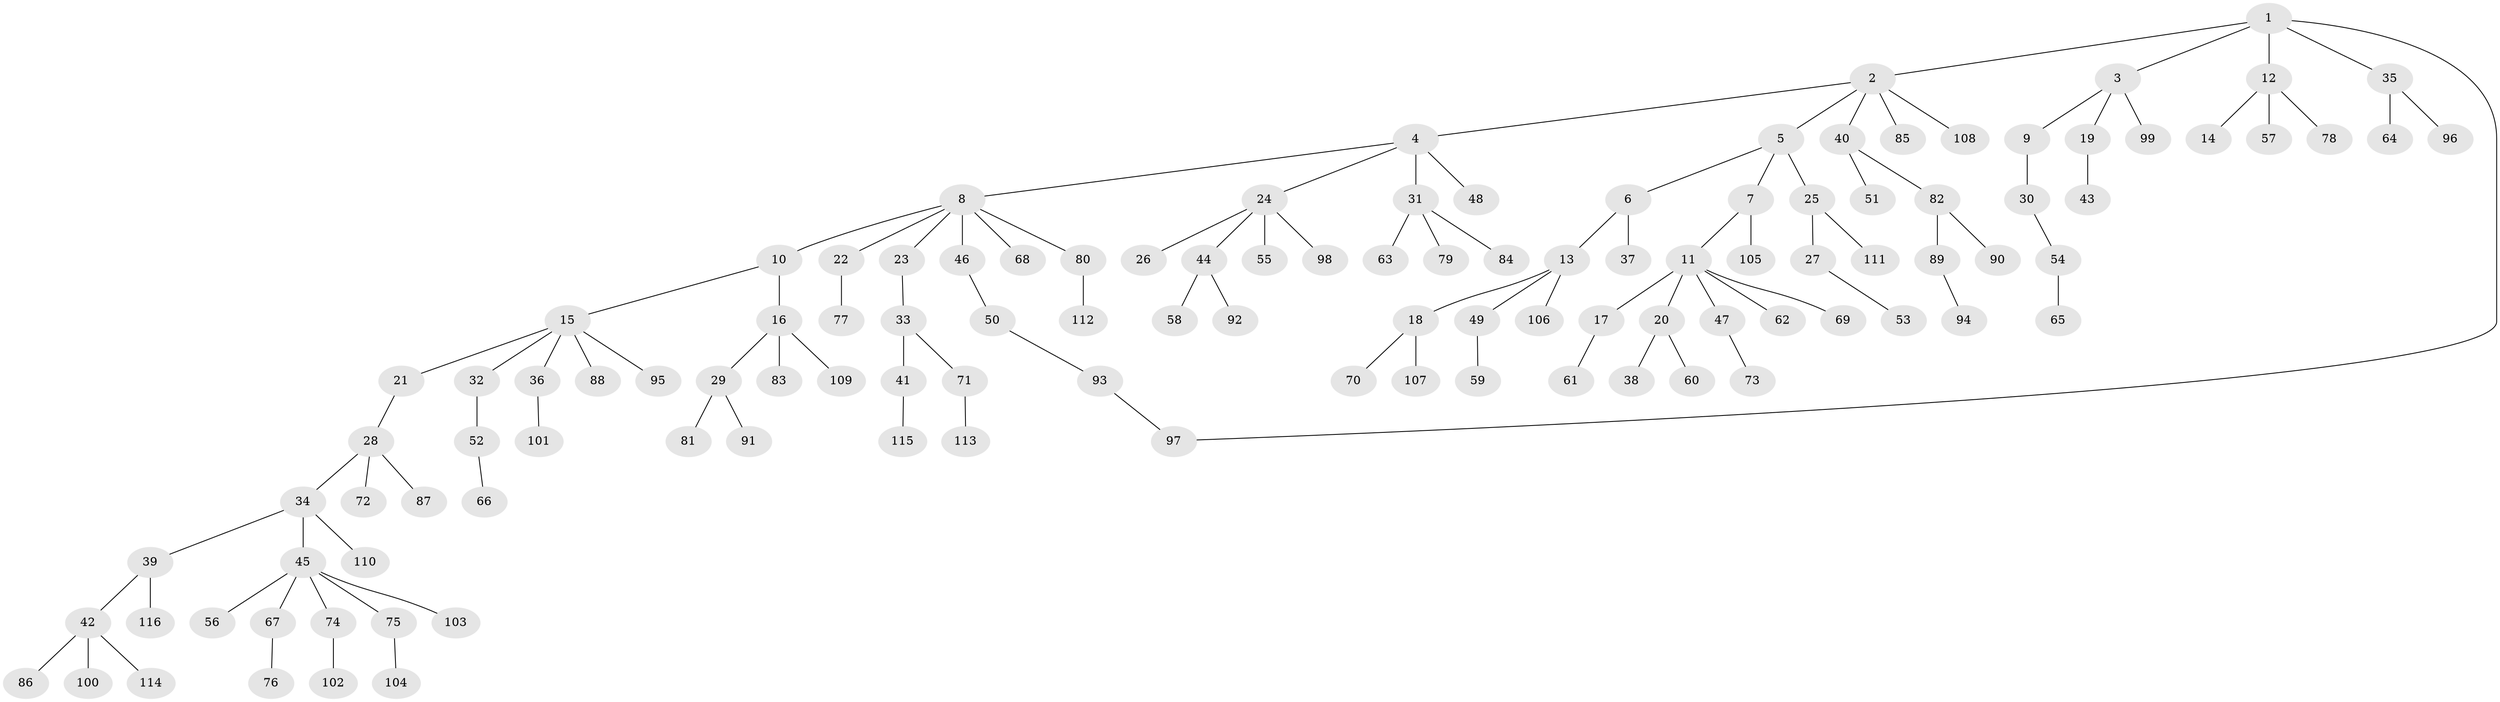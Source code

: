 // Generated by graph-tools (version 1.1) at 2025/40/03/09/25 04:40:57]
// undirected, 116 vertices, 116 edges
graph export_dot {
graph [start="1"]
  node [color=gray90,style=filled];
  1;
  2;
  3;
  4;
  5;
  6;
  7;
  8;
  9;
  10;
  11;
  12;
  13;
  14;
  15;
  16;
  17;
  18;
  19;
  20;
  21;
  22;
  23;
  24;
  25;
  26;
  27;
  28;
  29;
  30;
  31;
  32;
  33;
  34;
  35;
  36;
  37;
  38;
  39;
  40;
  41;
  42;
  43;
  44;
  45;
  46;
  47;
  48;
  49;
  50;
  51;
  52;
  53;
  54;
  55;
  56;
  57;
  58;
  59;
  60;
  61;
  62;
  63;
  64;
  65;
  66;
  67;
  68;
  69;
  70;
  71;
  72;
  73;
  74;
  75;
  76;
  77;
  78;
  79;
  80;
  81;
  82;
  83;
  84;
  85;
  86;
  87;
  88;
  89;
  90;
  91;
  92;
  93;
  94;
  95;
  96;
  97;
  98;
  99;
  100;
  101;
  102;
  103;
  104;
  105;
  106;
  107;
  108;
  109;
  110;
  111;
  112;
  113;
  114;
  115;
  116;
  1 -- 2;
  1 -- 3;
  1 -- 12;
  1 -- 35;
  1 -- 97;
  2 -- 4;
  2 -- 5;
  2 -- 40;
  2 -- 85;
  2 -- 108;
  3 -- 9;
  3 -- 19;
  3 -- 99;
  4 -- 8;
  4 -- 24;
  4 -- 31;
  4 -- 48;
  5 -- 6;
  5 -- 7;
  5 -- 25;
  6 -- 13;
  6 -- 37;
  7 -- 11;
  7 -- 105;
  8 -- 10;
  8 -- 22;
  8 -- 23;
  8 -- 46;
  8 -- 68;
  8 -- 80;
  9 -- 30;
  10 -- 15;
  10 -- 16;
  11 -- 17;
  11 -- 20;
  11 -- 47;
  11 -- 62;
  11 -- 69;
  12 -- 14;
  12 -- 57;
  12 -- 78;
  13 -- 18;
  13 -- 49;
  13 -- 106;
  15 -- 21;
  15 -- 32;
  15 -- 36;
  15 -- 88;
  15 -- 95;
  16 -- 29;
  16 -- 83;
  16 -- 109;
  17 -- 61;
  18 -- 70;
  18 -- 107;
  19 -- 43;
  20 -- 38;
  20 -- 60;
  21 -- 28;
  22 -- 77;
  23 -- 33;
  24 -- 26;
  24 -- 44;
  24 -- 55;
  24 -- 98;
  25 -- 27;
  25 -- 111;
  27 -- 53;
  28 -- 34;
  28 -- 72;
  28 -- 87;
  29 -- 81;
  29 -- 91;
  30 -- 54;
  31 -- 63;
  31 -- 79;
  31 -- 84;
  32 -- 52;
  33 -- 41;
  33 -- 71;
  34 -- 39;
  34 -- 45;
  34 -- 110;
  35 -- 64;
  35 -- 96;
  36 -- 101;
  39 -- 42;
  39 -- 116;
  40 -- 51;
  40 -- 82;
  41 -- 115;
  42 -- 86;
  42 -- 100;
  42 -- 114;
  44 -- 58;
  44 -- 92;
  45 -- 56;
  45 -- 67;
  45 -- 74;
  45 -- 75;
  45 -- 103;
  46 -- 50;
  47 -- 73;
  49 -- 59;
  50 -- 93;
  52 -- 66;
  54 -- 65;
  67 -- 76;
  71 -- 113;
  74 -- 102;
  75 -- 104;
  80 -- 112;
  82 -- 89;
  82 -- 90;
  89 -- 94;
  93 -- 97;
}
